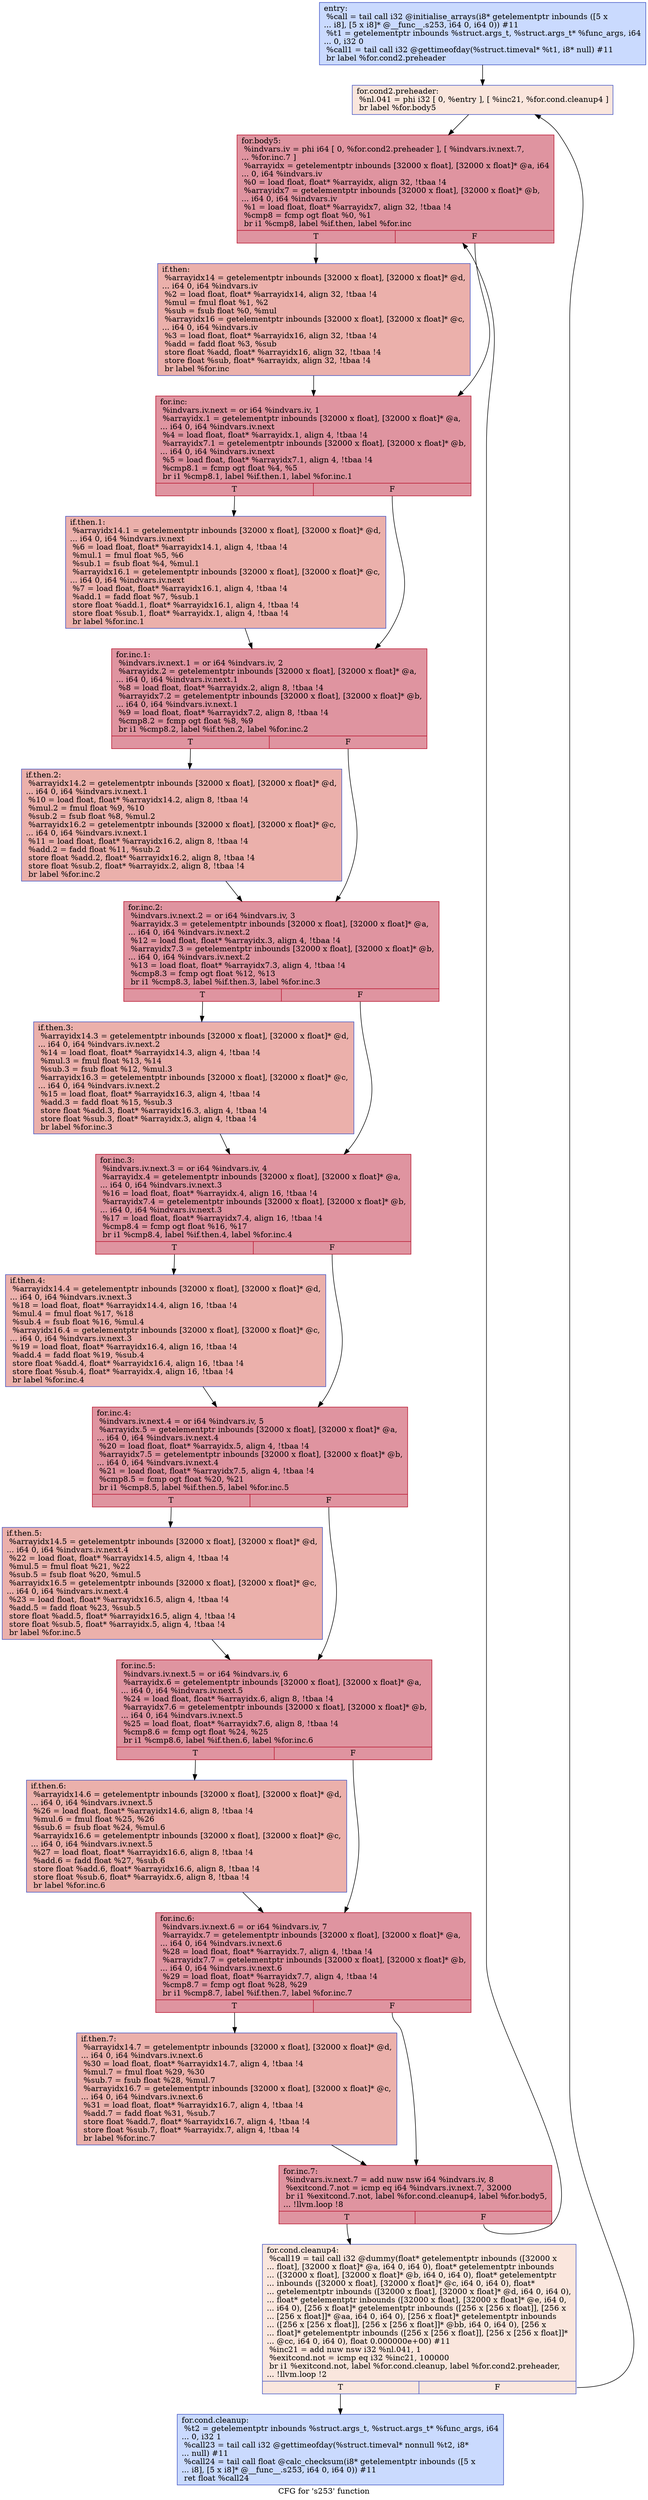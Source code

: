 digraph "CFG for 's253' function" {
	label="CFG for 's253' function";

	Node0x564c93ad5ed0 [shape=record,color="#3d50c3ff", style=filled, fillcolor="#88abfd70",label="{entry:\l  %call = tail call i32 @initialise_arrays(i8* getelementptr inbounds ([5 x\l... i8], [5 x i8]* @__func__.s253, i64 0, i64 0)) #11\l  %t1 = getelementptr inbounds %struct.args_t, %struct.args_t* %func_args, i64\l... 0, i32 0\l  %call1 = tail call i32 @gettimeofday(%struct.timeval* %t1, i8* null) #11\l  br label %for.cond2.preheader\l}"];
	Node0x564c93ad5ed0 -> Node0x564c93ad6370;
	Node0x564c93ad6370 [shape=record,color="#3d50c3ff", style=filled, fillcolor="#f3c7b170",label="{for.cond2.preheader:                              \l  %nl.041 = phi i32 [ 0, %entry ], [ %inc21, %for.cond.cleanup4 ]\l  br label %for.body5\l}"];
	Node0x564c93ad6370 -> Node0x564c93ad6600;
	Node0x564c93ad6720 [shape=record,color="#3d50c3ff", style=filled, fillcolor="#88abfd70",label="{for.cond.cleanup:                                 \l  %t2 = getelementptr inbounds %struct.args_t, %struct.args_t* %func_args, i64\l... 0, i32 1\l  %call23 = tail call i32 @gettimeofday(%struct.timeval* nonnull %t2, i8*\l... null) #11\l  %call24 = tail call float @calc_checksum(i8* getelementptr inbounds ([5 x\l... i8], [5 x i8]* @__func__.s253, i64 0, i64 0)) #11\l  ret float %call24\l}"];
	Node0x564c93ad6490 [shape=record,color="#3d50c3ff", style=filled, fillcolor="#f3c7b170",label="{for.cond.cleanup4:                                \l  %call19 = tail call i32 @dummy(float* getelementptr inbounds ([32000 x\l... float], [32000 x float]* @a, i64 0, i64 0), float* getelementptr inbounds\l... ([32000 x float], [32000 x float]* @b, i64 0, i64 0), float* getelementptr\l... inbounds ([32000 x float], [32000 x float]* @c, i64 0, i64 0), float*\l... getelementptr inbounds ([32000 x float], [32000 x float]* @d, i64 0, i64 0),\l... float* getelementptr inbounds ([32000 x float], [32000 x float]* @e, i64 0,\l... i64 0), [256 x float]* getelementptr inbounds ([256 x [256 x float]], [256 x\l... [256 x float]]* @aa, i64 0, i64 0), [256 x float]* getelementptr inbounds\l... ([256 x [256 x float]], [256 x [256 x float]]* @bb, i64 0, i64 0), [256 x\l... float]* getelementptr inbounds ([256 x [256 x float]], [256 x [256 x float]]*\l... @cc, i64 0, i64 0), float 0.000000e+00) #11\l  %inc21 = add nuw nsw i32 %nl.041, 1\l  %exitcond.not = icmp eq i32 %inc21, 100000\l  br i1 %exitcond.not, label %for.cond.cleanup, label %for.cond2.preheader,\l... !llvm.loop !2\l|{<s0>T|<s1>F}}"];
	Node0x564c93ad6490:s0 -> Node0x564c93ad6720;
	Node0x564c93ad6490:s1 -> Node0x564c93ad6370;
	Node0x564c93ad6600 [shape=record,color="#b70d28ff", style=filled, fillcolor="#b70d2870",label="{for.body5:                                        \l  %indvars.iv = phi i64 [ 0, %for.cond2.preheader ], [ %indvars.iv.next.7,\l... %for.inc.7 ]\l  %arrayidx = getelementptr inbounds [32000 x float], [32000 x float]* @a, i64\l... 0, i64 %indvars.iv\l  %0 = load float, float* %arrayidx, align 32, !tbaa !4\l  %arrayidx7 = getelementptr inbounds [32000 x float], [32000 x float]* @b,\l... i64 0, i64 %indvars.iv\l  %1 = load float, float* %arrayidx7, align 32, !tbaa !4\l  %cmp8 = fcmp ogt float %0, %1\l  br i1 %cmp8, label %if.then, label %for.inc\l|{<s0>T|<s1>F}}"];
	Node0x564c93ad6600:s0 -> Node0x564c93ad74e0;
	Node0x564c93ad6600:s1 -> Node0x564c93ad7550;
	Node0x564c93ad74e0 [shape=record,color="#3d50c3ff", style=filled, fillcolor="#d24b4070",label="{if.then:                                          \l  %arrayidx14 = getelementptr inbounds [32000 x float], [32000 x float]* @d,\l... i64 0, i64 %indvars.iv\l  %2 = load float, float* %arrayidx14, align 32, !tbaa !4\l  %mul = fmul float %1, %2\l  %sub = fsub float %0, %mul\l  %arrayidx16 = getelementptr inbounds [32000 x float], [32000 x float]* @c,\l... i64 0, i64 %indvars.iv\l  %3 = load float, float* %arrayidx16, align 32, !tbaa !4\l  %add = fadd float %3, %sub\l  store float %add, float* %arrayidx16, align 32, !tbaa !4\l  store float %sub, float* %arrayidx, align 32, !tbaa !4\l  br label %for.inc\l}"];
	Node0x564c93ad74e0 -> Node0x564c93ad7550;
	Node0x564c93ad7550 [shape=record,color="#b70d28ff", style=filled, fillcolor="#b70d2870",label="{for.inc:                                          \l  %indvars.iv.next = or i64 %indvars.iv, 1\l  %arrayidx.1 = getelementptr inbounds [32000 x float], [32000 x float]* @a,\l... i64 0, i64 %indvars.iv.next\l  %4 = load float, float* %arrayidx.1, align 4, !tbaa !4\l  %arrayidx7.1 = getelementptr inbounds [32000 x float], [32000 x float]* @b,\l... i64 0, i64 %indvars.iv.next\l  %5 = load float, float* %arrayidx7.1, align 4, !tbaa !4\l  %cmp8.1 = fcmp ogt float %4, %5\l  br i1 %cmp8.1, label %if.then.1, label %for.inc.1\l|{<s0>T|<s1>F}}"];
	Node0x564c93ad7550:s0 -> Node0x564c93ad84b0;
	Node0x564c93ad7550:s1 -> Node0x564c93ad8530;
	Node0x564c93ad84b0 [shape=record,color="#3d50c3ff", style=filled, fillcolor="#d24b4070",label="{if.then.1:                                        \l  %arrayidx14.1 = getelementptr inbounds [32000 x float], [32000 x float]* @d,\l... i64 0, i64 %indvars.iv.next\l  %6 = load float, float* %arrayidx14.1, align 4, !tbaa !4\l  %mul.1 = fmul float %5, %6\l  %sub.1 = fsub float %4, %mul.1\l  %arrayidx16.1 = getelementptr inbounds [32000 x float], [32000 x float]* @c,\l... i64 0, i64 %indvars.iv.next\l  %7 = load float, float* %arrayidx16.1, align 4, !tbaa !4\l  %add.1 = fadd float %7, %sub.1\l  store float %add.1, float* %arrayidx16.1, align 4, !tbaa !4\l  store float %sub.1, float* %arrayidx.1, align 4, !tbaa !4\l  br label %for.inc.1\l}"];
	Node0x564c93ad84b0 -> Node0x564c93ad8530;
	Node0x564c93ad8530 [shape=record,color="#b70d28ff", style=filled, fillcolor="#b70d2870",label="{for.inc.1:                                        \l  %indvars.iv.next.1 = or i64 %indvars.iv, 2\l  %arrayidx.2 = getelementptr inbounds [32000 x float], [32000 x float]* @a,\l... i64 0, i64 %indvars.iv.next.1\l  %8 = load float, float* %arrayidx.2, align 8, !tbaa !4\l  %arrayidx7.2 = getelementptr inbounds [32000 x float], [32000 x float]* @b,\l... i64 0, i64 %indvars.iv.next.1\l  %9 = load float, float* %arrayidx7.2, align 8, !tbaa !4\l  %cmp8.2 = fcmp ogt float %8, %9\l  br i1 %cmp8.2, label %if.then.2, label %for.inc.2\l|{<s0>T|<s1>F}}"];
	Node0x564c93ad8530:s0 -> Node0x564c93ad8280;
	Node0x564c93ad8530:s1 -> Node0x564c93ad91e0;
	Node0x564c93ad8280 [shape=record,color="#3d50c3ff", style=filled, fillcolor="#d24b4070",label="{if.then.2:                                        \l  %arrayidx14.2 = getelementptr inbounds [32000 x float], [32000 x float]* @d,\l... i64 0, i64 %indvars.iv.next.1\l  %10 = load float, float* %arrayidx14.2, align 8, !tbaa !4\l  %mul.2 = fmul float %9, %10\l  %sub.2 = fsub float %8, %mul.2\l  %arrayidx16.2 = getelementptr inbounds [32000 x float], [32000 x float]* @c,\l... i64 0, i64 %indvars.iv.next.1\l  %11 = load float, float* %arrayidx16.2, align 8, !tbaa !4\l  %add.2 = fadd float %11, %sub.2\l  store float %add.2, float* %arrayidx16.2, align 8, !tbaa !4\l  store float %sub.2, float* %arrayidx.2, align 8, !tbaa !4\l  br label %for.inc.2\l}"];
	Node0x564c93ad8280 -> Node0x564c93ad91e0;
	Node0x564c93ad91e0 [shape=record,color="#b70d28ff", style=filled, fillcolor="#b70d2870",label="{for.inc.2:                                        \l  %indvars.iv.next.2 = or i64 %indvars.iv, 3\l  %arrayidx.3 = getelementptr inbounds [32000 x float], [32000 x float]* @a,\l... i64 0, i64 %indvars.iv.next.2\l  %12 = load float, float* %arrayidx.3, align 4, !tbaa !4\l  %arrayidx7.3 = getelementptr inbounds [32000 x float], [32000 x float]* @b,\l... i64 0, i64 %indvars.iv.next.2\l  %13 = load float, float* %arrayidx7.3, align 4, !tbaa !4\l  %cmp8.3 = fcmp ogt float %12, %13\l  br i1 %cmp8.3, label %if.then.3, label %for.inc.3\l|{<s0>T|<s1>F}}"];
	Node0x564c93ad91e0:s0 -> Node0x564c93ada110;
	Node0x564c93ad91e0:s1 -> Node0x564c93ada160;
	Node0x564c93ada110 [shape=record,color="#3d50c3ff", style=filled, fillcolor="#d24b4070",label="{if.then.3:                                        \l  %arrayidx14.3 = getelementptr inbounds [32000 x float], [32000 x float]* @d,\l... i64 0, i64 %indvars.iv.next.2\l  %14 = load float, float* %arrayidx14.3, align 4, !tbaa !4\l  %mul.3 = fmul float %13, %14\l  %sub.3 = fsub float %12, %mul.3\l  %arrayidx16.3 = getelementptr inbounds [32000 x float], [32000 x float]* @c,\l... i64 0, i64 %indvars.iv.next.2\l  %15 = load float, float* %arrayidx16.3, align 4, !tbaa !4\l  %add.3 = fadd float %15, %sub.3\l  store float %add.3, float* %arrayidx16.3, align 4, !tbaa !4\l  store float %sub.3, float* %arrayidx.3, align 4, !tbaa !4\l  br label %for.inc.3\l}"];
	Node0x564c93ada110 -> Node0x564c93ada160;
	Node0x564c93ada160 [shape=record,color="#b70d28ff", style=filled, fillcolor="#b70d2870",label="{for.inc.3:                                        \l  %indvars.iv.next.3 = or i64 %indvars.iv, 4\l  %arrayidx.4 = getelementptr inbounds [32000 x float], [32000 x float]* @a,\l... i64 0, i64 %indvars.iv.next.3\l  %16 = load float, float* %arrayidx.4, align 16, !tbaa !4\l  %arrayidx7.4 = getelementptr inbounds [32000 x float], [32000 x float]* @b,\l... i64 0, i64 %indvars.iv.next.3\l  %17 = load float, float* %arrayidx7.4, align 16, !tbaa !4\l  %cmp8.4 = fcmp ogt float %16, %17\l  br i1 %cmp8.4, label %if.then.4, label %for.inc.4\l|{<s0>T|<s1>F}}"];
	Node0x564c93ada160:s0 -> Node0x564c93adacc0;
	Node0x564c93ada160:s1 -> Node0x564c93adad10;
	Node0x564c93adacc0 [shape=record,color="#3d50c3ff", style=filled, fillcolor="#d24b4070",label="{if.then.4:                                        \l  %arrayidx14.4 = getelementptr inbounds [32000 x float], [32000 x float]* @d,\l... i64 0, i64 %indvars.iv.next.3\l  %18 = load float, float* %arrayidx14.4, align 16, !tbaa !4\l  %mul.4 = fmul float %17, %18\l  %sub.4 = fsub float %16, %mul.4\l  %arrayidx16.4 = getelementptr inbounds [32000 x float], [32000 x float]* @c,\l... i64 0, i64 %indvars.iv.next.3\l  %19 = load float, float* %arrayidx16.4, align 16, !tbaa !4\l  %add.4 = fadd float %19, %sub.4\l  store float %add.4, float* %arrayidx16.4, align 16, !tbaa !4\l  store float %sub.4, float* %arrayidx.4, align 16, !tbaa !4\l  br label %for.inc.4\l}"];
	Node0x564c93adacc0 -> Node0x564c93adad10;
	Node0x564c93adad10 [shape=record,color="#b70d28ff", style=filled, fillcolor="#b70d2870",label="{for.inc.4:                                        \l  %indvars.iv.next.4 = or i64 %indvars.iv, 5\l  %arrayidx.5 = getelementptr inbounds [32000 x float], [32000 x float]* @a,\l... i64 0, i64 %indvars.iv.next.4\l  %20 = load float, float* %arrayidx.5, align 4, !tbaa !4\l  %arrayidx7.5 = getelementptr inbounds [32000 x float], [32000 x float]* @b,\l... i64 0, i64 %indvars.iv.next.4\l  %21 = load float, float* %arrayidx7.5, align 4, !tbaa !4\l  %cmp8.5 = fcmp ogt float %20, %21\l  br i1 %cmp8.5, label %if.then.5, label %for.inc.5\l|{<s0>T|<s1>F}}"];
	Node0x564c93adad10:s0 -> Node0x564c93adb900;
	Node0x564c93adad10:s1 -> Node0x564c93adb950;
	Node0x564c93adb900 [shape=record,color="#3d50c3ff", style=filled, fillcolor="#d24b4070",label="{if.then.5:                                        \l  %arrayidx14.5 = getelementptr inbounds [32000 x float], [32000 x float]* @d,\l... i64 0, i64 %indvars.iv.next.4\l  %22 = load float, float* %arrayidx14.5, align 4, !tbaa !4\l  %mul.5 = fmul float %21, %22\l  %sub.5 = fsub float %20, %mul.5\l  %arrayidx16.5 = getelementptr inbounds [32000 x float], [32000 x float]* @c,\l... i64 0, i64 %indvars.iv.next.4\l  %23 = load float, float* %arrayidx16.5, align 4, !tbaa !4\l  %add.5 = fadd float %23, %sub.5\l  store float %add.5, float* %arrayidx16.5, align 4, !tbaa !4\l  store float %sub.5, float* %arrayidx.5, align 4, !tbaa !4\l  br label %for.inc.5\l}"];
	Node0x564c93adb900 -> Node0x564c93adb950;
	Node0x564c93adb950 [shape=record,color="#b70d28ff", style=filled, fillcolor="#b70d2870",label="{for.inc.5:                                        \l  %indvars.iv.next.5 = or i64 %indvars.iv, 6\l  %arrayidx.6 = getelementptr inbounds [32000 x float], [32000 x float]* @a,\l... i64 0, i64 %indvars.iv.next.5\l  %24 = load float, float* %arrayidx.6, align 8, !tbaa !4\l  %arrayidx7.6 = getelementptr inbounds [32000 x float], [32000 x float]* @b,\l... i64 0, i64 %indvars.iv.next.5\l  %25 = load float, float* %arrayidx7.6, align 8, !tbaa !4\l  %cmp8.6 = fcmp ogt float %24, %25\l  br i1 %cmp8.6, label %if.then.6, label %for.inc.6\l|{<s0>T|<s1>F}}"];
	Node0x564c93adb950:s0 -> Node0x564c93adc540;
	Node0x564c93adb950:s1 -> Node0x564c93adc590;
	Node0x564c93adc540 [shape=record,color="#3d50c3ff", style=filled, fillcolor="#d24b4070",label="{if.then.6:                                        \l  %arrayidx14.6 = getelementptr inbounds [32000 x float], [32000 x float]* @d,\l... i64 0, i64 %indvars.iv.next.5\l  %26 = load float, float* %arrayidx14.6, align 8, !tbaa !4\l  %mul.6 = fmul float %25, %26\l  %sub.6 = fsub float %24, %mul.6\l  %arrayidx16.6 = getelementptr inbounds [32000 x float], [32000 x float]* @c,\l... i64 0, i64 %indvars.iv.next.5\l  %27 = load float, float* %arrayidx16.6, align 8, !tbaa !4\l  %add.6 = fadd float %27, %sub.6\l  store float %add.6, float* %arrayidx16.6, align 8, !tbaa !4\l  store float %sub.6, float* %arrayidx.6, align 8, !tbaa !4\l  br label %for.inc.6\l}"];
	Node0x564c93adc540 -> Node0x564c93adc590;
	Node0x564c93adc590 [shape=record,color="#b70d28ff", style=filled, fillcolor="#b70d2870",label="{for.inc.6:                                        \l  %indvars.iv.next.6 = or i64 %indvars.iv, 7\l  %arrayidx.7 = getelementptr inbounds [32000 x float], [32000 x float]* @a,\l... i64 0, i64 %indvars.iv.next.6\l  %28 = load float, float* %arrayidx.7, align 4, !tbaa !4\l  %arrayidx7.7 = getelementptr inbounds [32000 x float], [32000 x float]* @b,\l... i64 0, i64 %indvars.iv.next.6\l  %29 = load float, float* %arrayidx7.7, align 4, !tbaa !4\l  %cmp8.7 = fcmp ogt float %28, %29\l  br i1 %cmp8.7, label %if.then.7, label %for.inc.7\l|{<s0>T|<s1>F}}"];
	Node0x564c93adc590:s0 -> Node0x564c93ad97e0;
	Node0x564c93adc590:s1 -> Node0x564c93ad7080;
	Node0x564c93ad97e0 [shape=record,color="#3d50c3ff", style=filled, fillcolor="#d24b4070",label="{if.then.7:                                        \l  %arrayidx14.7 = getelementptr inbounds [32000 x float], [32000 x float]* @d,\l... i64 0, i64 %indvars.iv.next.6\l  %30 = load float, float* %arrayidx14.7, align 4, !tbaa !4\l  %mul.7 = fmul float %29, %30\l  %sub.7 = fsub float %28, %mul.7\l  %arrayidx16.7 = getelementptr inbounds [32000 x float], [32000 x float]* @c,\l... i64 0, i64 %indvars.iv.next.6\l  %31 = load float, float* %arrayidx16.7, align 4, !tbaa !4\l  %add.7 = fadd float %31, %sub.7\l  store float %add.7, float* %arrayidx16.7, align 4, !tbaa !4\l  store float %sub.7, float* %arrayidx.7, align 4, !tbaa !4\l  br label %for.inc.7\l}"];
	Node0x564c93ad97e0 -> Node0x564c93ad7080;
	Node0x564c93ad7080 [shape=record,color="#b70d28ff", style=filled, fillcolor="#b70d2870",label="{for.inc.7:                                        \l  %indvars.iv.next.7 = add nuw nsw i64 %indvars.iv, 8\l  %exitcond.7.not = icmp eq i64 %indvars.iv.next.7, 32000\l  br i1 %exitcond.7.not, label %for.cond.cleanup4, label %for.body5,\l... !llvm.loop !8\l|{<s0>T|<s1>F}}"];
	Node0x564c93ad7080:s0 -> Node0x564c93ad6490;
	Node0x564c93ad7080:s1 -> Node0x564c93ad6600;
}
